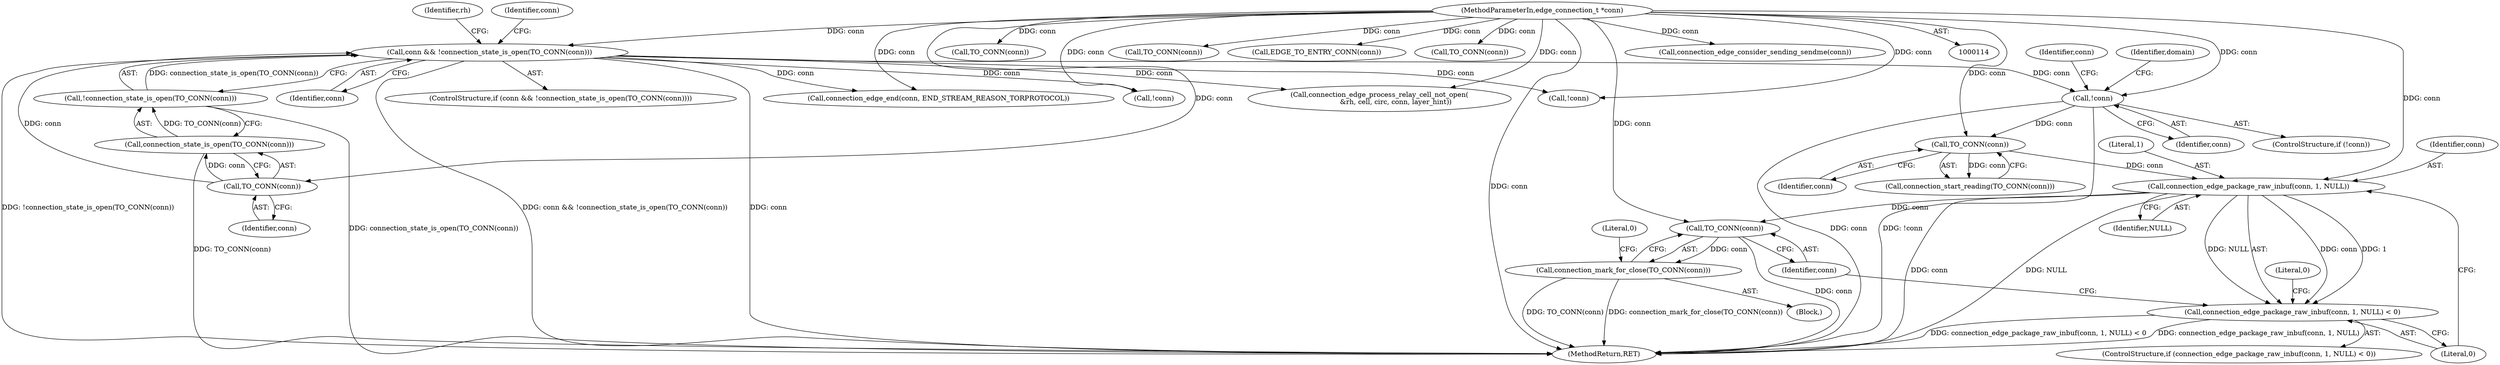 digraph "0_tor_56a7c5bc15e0447203a491c1ee37de9939ad1dcd@API" {
"1000952" [label="(Call,connection_edge_package_raw_inbuf(conn, 1, NULL))"];
"1000948" [label="(Call,TO_CONN(conn))"];
"1000919" [label="(Call,!conn)"];
"1000205" [label="(Call,conn && !connection_state_is_open(TO_CONN(conn)))"];
"1000209" [label="(Call,TO_CONN(conn))"];
"1000117" [label="(MethodParameterIn,edge_connection_t *conn)"];
"1000207" [label="(Call,!connection_state_is_open(TO_CONN(conn)))"];
"1000208" [label="(Call,connection_state_is_open(TO_CONN(conn)))"];
"1000951" [label="(Call,connection_edge_package_raw_inbuf(conn, 1, NULL) < 0)"];
"1000959" [label="(Call,TO_CONN(conn))"];
"1000958" [label="(Call,connection_mark_for_close(TO_CONN(conn)))"];
"1000932" [label="(Identifier,conn)"];
"1000952" [label="(Call,connection_edge_package_raw_inbuf(conn, 1, NULL))"];
"1000953" [label="(Identifier,conn)"];
"1000530" [label="(Call,TO_CONN(conn))"];
"1000957" [label="(Block,)"];
"1000958" [label="(Call,connection_mark_for_close(TO_CONN(conn)))"];
"1000217" [label="(Identifier,conn)"];
"1000955" [label="(Identifier,NULL)"];
"1000117" [label="(MethodParameterIn,edge_connection_t *conn)"];
"1001058" [label="(MethodReturn,RET)"];
"1000960" [label="(Identifier,conn)"];
"1000439" [label="(Call,TO_CONN(conn))"];
"1000488" [label="(Call,EDGE_TO_ENTRY_CONN(conn))"];
"1000950" [label="(ControlStructure,if (connection_edge_package_raw_inbuf(conn, 1, NULL) < 0))"];
"1000951" [label="(Call,connection_edge_package_raw_inbuf(conn, 1, NULL) < 0)"];
"1000204" [label="(ControlStructure,if (conn && !connection_state_is_open(TO_CONN(conn))))"];
"1000949" [label="(Identifier,conn)"];
"1000962" [label="(Literal,0)"];
"1000209" [label="(Call,TO_CONN(conn))"];
"1000923" [label="(Identifier,domain)"];
"1000947" [label="(Call,connection_start_reading(TO_CONN(conn)))"];
"1000207" [label="(Call,!connection_state_is_open(TO_CONN(conn)))"];
"1000959" [label="(Call,TO_CONN(conn))"];
"1000920" [label="(Identifier,conn)"];
"1000964" [label="(Literal,0)"];
"1000208" [label="(Call,connection_state_is_open(TO_CONN(conn)))"];
"1000377" [label="(Call,TO_CONN(conn))"];
"1000205" [label="(Call,conn && !connection_state_is_open(TO_CONN(conn)))"];
"1000956" [label="(Literal,0)"];
"1000954" [label="(Literal,1)"];
"1000373" [label="(Call,connection_edge_end(conn, END_STREAM_REASON_TORPROTOCOL))"];
"1000948" [label="(Call,TO_CONN(conn))"];
"1000919" [label="(Call,!conn)"];
"1000397" [label="(Call,!conn)"];
"1000249" [label="(Call,connection_edge_process_relay_cell_not_open(\n               &rh, cell, circ, conn, layer_hint))"];
"1000210" [label="(Identifier,conn)"];
"1000445" [label="(Call,connection_edge_consider_sending_sendme(conn))"];
"1000466" [label="(Call,!conn)"];
"1000918" [label="(ControlStructure,if (!conn))"];
"1000206" [label="(Identifier,conn)"];
"1000258" [label="(Identifier,rh)"];
"1000952" -> "1000951"  [label="AST: "];
"1000952" -> "1000955"  [label="CFG: "];
"1000953" -> "1000952"  [label="AST: "];
"1000954" -> "1000952"  [label="AST: "];
"1000955" -> "1000952"  [label="AST: "];
"1000956" -> "1000952"  [label="CFG: "];
"1000952" -> "1001058"  [label="DDG: conn"];
"1000952" -> "1001058"  [label="DDG: NULL"];
"1000952" -> "1000951"  [label="DDG: conn"];
"1000952" -> "1000951"  [label="DDG: 1"];
"1000952" -> "1000951"  [label="DDG: NULL"];
"1000948" -> "1000952"  [label="DDG: conn"];
"1000117" -> "1000952"  [label="DDG: conn"];
"1000952" -> "1000959"  [label="DDG: conn"];
"1000948" -> "1000947"  [label="AST: "];
"1000948" -> "1000949"  [label="CFG: "];
"1000949" -> "1000948"  [label="AST: "];
"1000947" -> "1000948"  [label="CFG: "];
"1000948" -> "1000947"  [label="DDG: conn"];
"1000919" -> "1000948"  [label="DDG: conn"];
"1000117" -> "1000948"  [label="DDG: conn"];
"1000919" -> "1000918"  [label="AST: "];
"1000919" -> "1000920"  [label="CFG: "];
"1000920" -> "1000919"  [label="AST: "];
"1000923" -> "1000919"  [label="CFG: "];
"1000932" -> "1000919"  [label="CFG: "];
"1000919" -> "1001058"  [label="DDG: conn"];
"1000919" -> "1001058"  [label="DDG: !conn"];
"1000205" -> "1000919"  [label="DDG: conn"];
"1000117" -> "1000919"  [label="DDG: conn"];
"1000205" -> "1000204"  [label="AST: "];
"1000205" -> "1000206"  [label="CFG: "];
"1000205" -> "1000207"  [label="CFG: "];
"1000206" -> "1000205"  [label="AST: "];
"1000207" -> "1000205"  [label="AST: "];
"1000217" -> "1000205"  [label="CFG: "];
"1000258" -> "1000205"  [label="CFG: "];
"1000205" -> "1001058"  [label="DDG: conn"];
"1000205" -> "1001058"  [label="DDG: !connection_state_is_open(TO_CONN(conn))"];
"1000205" -> "1001058"  [label="DDG: conn && !connection_state_is_open(TO_CONN(conn))"];
"1000209" -> "1000205"  [label="DDG: conn"];
"1000117" -> "1000205"  [label="DDG: conn"];
"1000207" -> "1000205"  [label="DDG: connection_state_is_open(TO_CONN(conn))"];
"1000205" -> "1000249"  [label="DDG: conn"];
"1000205" -> "1000373"  [label="DDG: conn"];
"1000205" -> "1000397"  [label="DDG: conn"];
"1000205" -> "1000466"  [label="DDG: conn"];
"1000209" -> "1000208"  [label="AST: "];
"1000209" -> "1000210"  [label="CFG: "];
"1000210" -> "1000209"  [label="AST: "];
"1000208" -> "1000209"  [label="CFG: "];
"1000209" -> "1000208"  [label="DDG: conn"];
"1000117" -> "1000209"  [label="DDG: conn"];
"1000117" -> "1000114"  [label="AST: "];
"1000117" -> "1001058"  [label="DDG: conn"];
"1000117" -> "1000249"  [label="DDG: conn"];
"1000117" -> "1000373"  [label="DDG: conn"];
"1000117" -> "1000377"  [label="DDG: conn"];
"1000117" -> "1000397"  [label="DDG: conn"];
"1000117" -> "1000439"  [label="DDG: conn"];
"1000117" -> "1000445"  [label="DDG: conn"];
"1000117" -> "1000466"  [label="DDG: conn"];
"1000117" -> "1000488"  [label="DDG: conn"];
"1000117" -> "1000530"  [label="DDG: conn"];
"1000117" -> "1000959"  [label="DDG: conn"];
"1000207" -> "1000208"  [label="CFG: "];
"1000208" -> "1000207"  [label="AST: "];
"1000207" -> "1001058"  [label="DDG: connection_state_is_open(TO_CONN(conn))"];
"1000208" -> "1000207"  [label="DDG: TO_CONN(conn)"];
"1000208" -> "1001058"  [label="DDG: TO_CONN(conn)"];
"1000951" -> "1000950"  [label="AST: "];
"1000951" -> "1000956"  [label="CFG: "];
"1000956" -> "1000951"  [label="AST: "];
"1000960" -> "1000951"  [label="CFG: "];
"1000964" -> "1000951"  [label="CFG: "];
"1000951" -> "1001058"  [label="DDG: connection_edge_package_raw_inbuf(conn, 1, NULL)"];
"1000951" -> "1001058"  [label="DDG: connection_edge_package_raw_inbuf(conn, 1, NULL) < 0"];
"1000959" -> "1000958"  [label="AST: "];
"1000959" -> "1000960"  [label="CFG: "];
"1000960" -> "1000959"  [label="AST: "];
"1000958" -> "1000959"  [label="CFG: "];
"1000959" -> "1001058"  [label="DDG: conn"];
"1000959" -> "1000958"  [label="DDG: conn"];
"1000958" -> "1000957"  [label="AST: "];
"1000962" -> "1000958"  [label="CFG: "];
"1000958" -> "1001058"  [label="DDG: connection_mark_for_close(TO_CONN(conn))"];
"1000958" -> "1001058"  [label="DDG: TO_CONN(conn)"];
}

